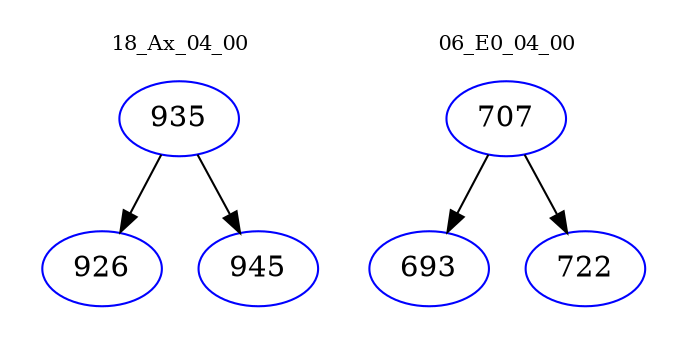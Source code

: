 digraph{
subgraph cluster_0 {
color = white
label = "18_Ax_04_00";
fontsize=10;
T0_935 [label="935", color="blue"]
T0_935 -> T0_926 [color="black"]
T0_926 [label="926", color="blue"]
T0_935 -> T0_945 [color="black"]
T0_945 [label="945", color="blue"]
}
subgraph cluster_1 {
color = white
label = "06_E0_04_00";
fontsize=10;
T1_707 [label="707", color="blue"]
T1_707 -> T1_693 [color="black"]
T1_693 [label="693", color="blue"]
T1_707 -> T1_722 [color="black"]
T1_722 [label="722", color="blue"]
}
}

